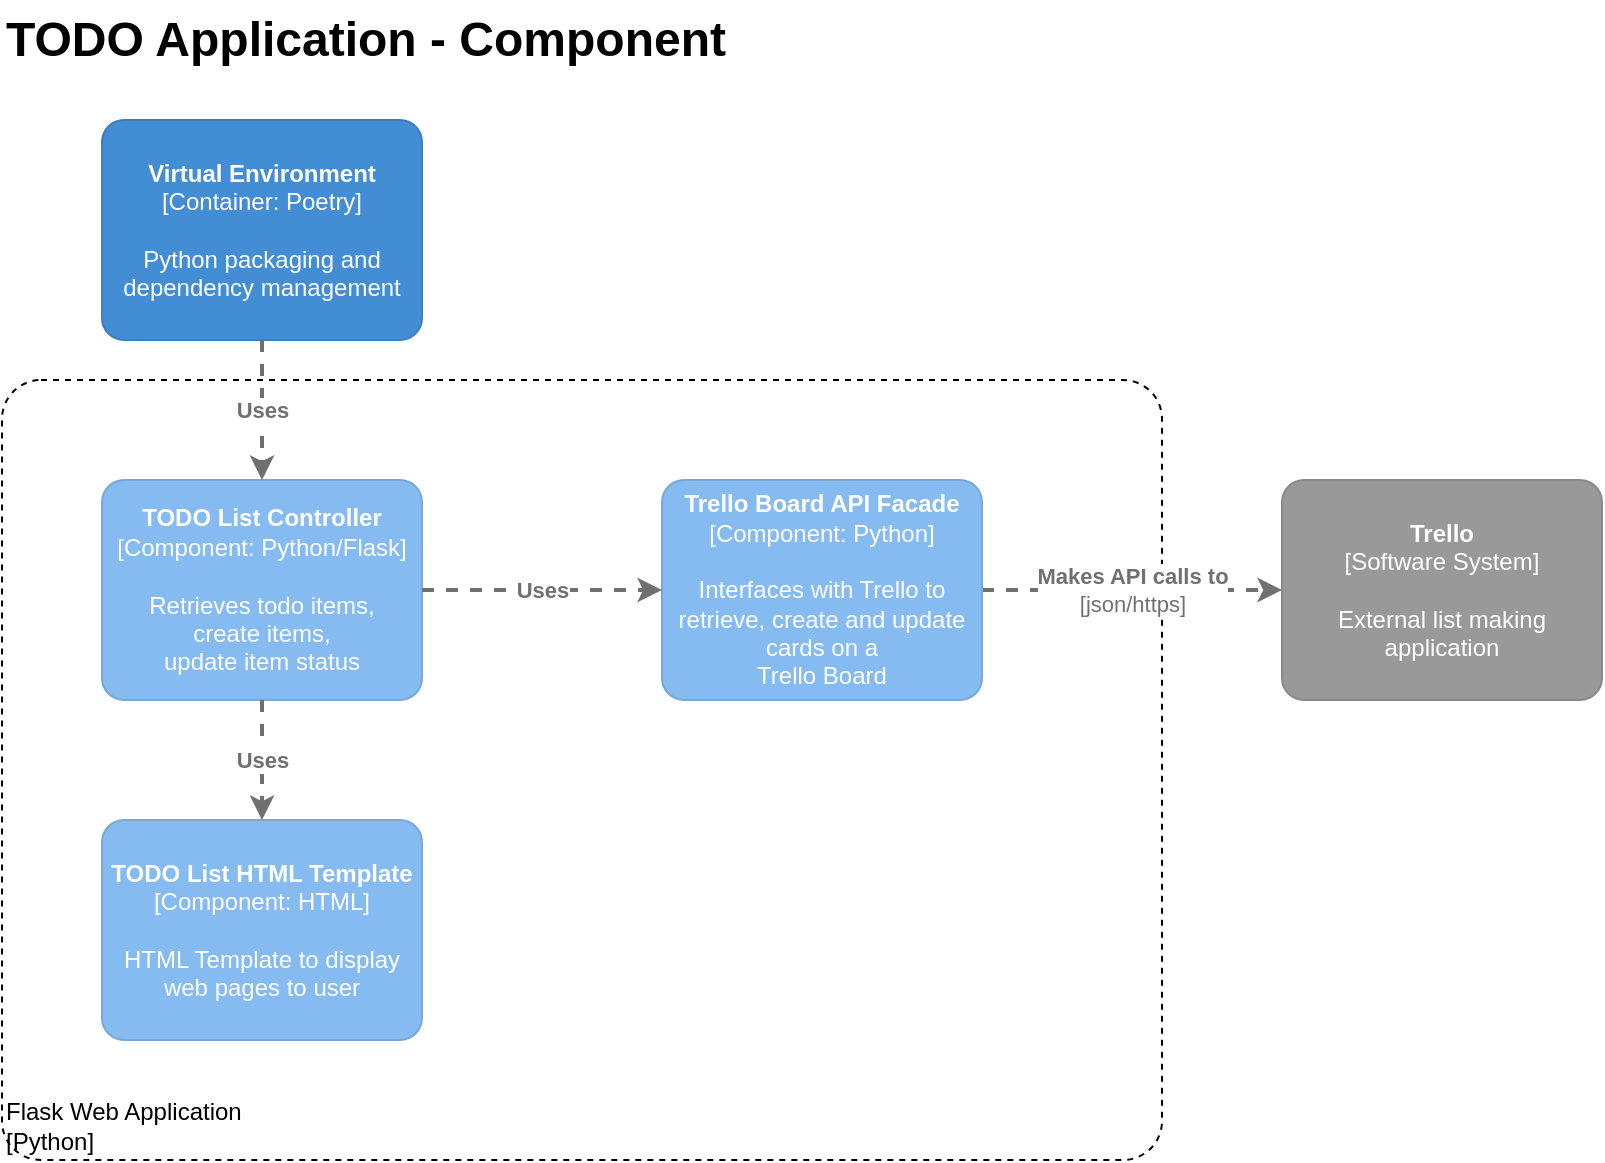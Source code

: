 <mxfile version="15.0.4" type="device"><diagram name="Page-1" id="929967ad-93f9-6ef4-fab6-5d389245f69c"><mxGraphModel dx="868" dy="482" grid="1" gridSize="10" guides="1" tooltips="1" connect="1" arrows="1" fold="1" page="1" pageScale="1.5" pageWidth="1169" pageHeight="826" background="none" math="0" shadow="0"><root><mxCell id="0" style=";html=1;"/><mxCell id="1" style=";html=1;" parent="0"/><object placeholders="1" c4Name="Flask Web Application" c4Type="ExecutionEnvironment" c4Application="Python" label="&lt;div style=&quot;text-align: left&quot;&gt;%c4Name%&lt;/div&gt;&lt;div style=&quot;text-align: left&quot;&gt;[%c4Application%]&lt;/div&gt;" id="hBDQb-jL_9lIFSvjL8wG-2"><mxCell style="rounded=1;whiteSpace=wrap;html=1;labelBackgroundColor=none;fontColor=#000000;align=left;arcSize=5;strokeColor=#000000;verticalAlign=bottom;metaEdit=1;metaData={&quot;c4Type&quot;:{&quot;editable&quot;:false}};points=[[0.25,0,0],[0.5,0,0],[0.75,0,0],[1,0.25,0],[1,0.5,0],[1,0.75,0],[0.75,1,0],[0.5,1,0],[0.25,1,0],[0,0.75,0],[0,0.5,0],[0,0.25,0]];dashed=1;fillColor=none;" parent="1" vertex="1"><mxGeometry x="20" y="210" width="580" height="390" as="geometry"/></mxCell></object><object placeholders="1" c4Name="Trello" c4Type="Software System" c4Description="External list making &#10;application" label="&lt;b&gt;%c4Name%&lt;/b&gt;&lt;div&gt;[%c4Type%]&lt;/div&gt;&lt;br&gt;&lt;div&gt;%c4Description%&lt;/div&gt;" id="tlPKQ68BPM7gxqmw7oti-6"><mxCell style="rounded=1;whiteSpace=wrap;html=1;labelBackgroundColor=none;fillColor=#999999;fontColor=#ffffff;align=center;arcSize=10;strokeColor=#8A8A8A;metaEdit=1;metaData={&quot;c4Type&quot;:{&quot;editable&quot;:false}};points=[[0.25,0,0],[0.5,0,0],[0.75,0,0],[1,0.25,0],[1,0.5,0],[1,0.75,0],[0.75,1,0],[0.5,1,0],[0.25,1,0],[0,0.75,0],[0,0.5,0],[0,0.25,0]];" parent="1" vertex="1"><mxGeometry x="660" y="260" width="160" height="110.0" as="geometry"/></mxCell></object><mxCell id="tlPKQ68BPM7gxqmw7oti-11" value="TODO Application - Component" style="text;strokeColor=none;fillColor=none;html=1;fontSize=24;fontStyle=1;verticalAlign=middle;align=left;" parent="1" vertex="1"><mxGeometry x="20" y="20" width="100" height="40" as="geometry"/></mxCell><object placeholders="1" c4Name="Virtual Environment" c4Type="Container" c4Technology="Poetry" c4Description="Python packaging and &#10;dependency management" label="&lt;b&gt;%c4Name%&lt;/b&gt;&lt;div&gt;[%c4Type%: %c4Technology%]&lt;/div&gt;&lt;br&gt;&lt;div&gt;%c4Description%&lt;/div&gt;" id="hBDQb-jL_9lIFSvjL8wG-4"><mxCell style="rounded=1;whiteSpace=wrap;html=1;labelBackgroundColor=none;fillColor=#438DD5;fontColor=#ffffff;align=center;arcSize=10;strokeColor=#3C7FC0;metaEdit=1;metaData={&quot;c4Type&quot;:{&quot;editable&quot;:false}};points=[[0.25,0,0],[0.5,0,0],[0.75,0,0],[1,0.25,0],[1,0.5,0],[1,0.75,0],[0.75,1,0],[0.5,1,0],[0.25,1,0],[0,0.75,0],[0,0.5,0],[0,0.25,0]];" parent="1" vertex="1"><mxGeometry x="70" y="80" width="160" height="110.0" as="geometry"/></mxCell></object><object placeholders="1" c4Type="Relationship" c4Technology="json/https" c4Description="Makes API calls to" label="&lt;div style=&quot;text-align: left&quot;&gt;&lt;div style=&quot;text-align: center&quot;&gt;&lt;b&gt;%c4Description%&lt;/b&gt;&lt;/div&gt;&lt;div style=&quot;text-align: center&quot;&gt;[%c4Technology%]&lt;/div&gt;&lt;/div&gt;" id="hBDQb-jL_9lIFSvjL8wG-6"><mxCell style="edgeStyle=none;rounded=0;html=1;entryX=0;entryY=0.5;jettySize=auto;orthogonalLoop=1;strokeColor=#707070;strokeWidth=2;fontColor=#707070;jumpStyle=none;dashed=1;metaEdit=1;metaData={&quot;c4Type&quot;:{&quot;editable&quot;:false}};entryDx=0;entryDy=0;entryPerimeter=0;exitX=1;exitY=0.5;exitDx=0;exitDy=0;exitPerimeter=0;" parent="1" source="Mnnae5U8AeEg6_Mj3DEH-6" target="tlPKQ68BPM7gxqmw7oti-6" edge="1"><mxGeometry width="160" relative="1" as="geometry"><mxPoint x="510" y="495" as="sourcePoint"/><mxPoint x="550" y="140" as="targetPoint"/></mxGeometry></mxCell></object><object placeholders="1" c4Name="TODO List Controller" c4Type="Component" c4Technology="Python/Flask" c4Description="Retrieves todo items,&#10;create items,&#10;update item status" label="&lt;b&gt;%c4Name%&lt;/b&gt;&lt;div&gt;[%c4Type%: %c4Technology%]&lt;/div&gt;&lt;br&gt;&lt;div&gt;%c4Description%&lt;/div&gt;" id="Mnnae5U8AeEg6_Mj3DEH-1"><mxCell style="rounded=1;whiteSpace=wrap;html=1;labelBackgroundColor=none;fillColor=#85BBF0;fontColor=#ffffff;align=center;arcSize=10;strokeColor=#78A8D8;metaEdit=1;metaData={&quot;c4Type&quot;:{&quot;editable&quot;:false}};points=[[0.25,0,0],[0.5,0,0],[0.75,0,0],[1,0.25,0],[1,0.5,0],[1,0.75,0],[0.75,1,0],[0.5,1,0],[0.25,1,0],[0,0.75,0],[0,0.5,0],[0,0.25,0]];" vertex="1" parent="1"><mxGeometry x="70" y="260" width="160" height="110.0" as="geometry"/></mxCell></object><object placeholders="1" c4Name="TODO List HTML Template" c4Type="Component" c4Technology="HTML" c4Description="HTML Template to display web pages to user" label="&lt;b&gt;%c4Name%&lt;/b&gt;&lt;div&gt;[%c4Type%: %c4Technology%]&lt;/div&gt;&lt;br&gt;&lt;div&gt;%c4Description%&lt;/div&gt;" id="Mnnae5U8AeEg6_Mj3DEH-3"><mxCell style="rounded=1;whiteSpace=wrap;html=1;labelBackgroundColor=none;fillColor=#85BBF0;fontColor=#ffffff;align=center;arcSize=10;strokeColor=#78A8D8;metaEdit=1;metaData={&quot;c4Type&quot;:{&quot;editable&quot;:false}};points=[[0.25,0,0],[0.5,0,0],[0.75,0,0],[1,0.25,0],[1,0.5,0],[1,0.75,0],[0.75,1,0],[0.5,1,0],[0.25,1,0],[0,0.75,0],[0,0.5,0],[0,0.25,0]];" vertex="1" parent="1"><mxGeometry x="70" y="430" width="160" height="110.0" as="geometry"/></mxCell></object><mxCell id="Mnnae5U8AeEg6_Mj3DEH-5" value="Uses" style="endArrow=classic;html=1;exitX=0.5;exitY=1;exitDx=0;exitDy=0;exitPerimeter=0;entryX=0.5;entryY=0;entryDx=0;entryDy=0;entryPerimeter=0;strokeColor=#707070;fontColor=#707070;fontStyle=1;dashed=1;strokeWidth=2;" edge="1" parent="1" source="Mnnae5U8AeEg6_Mj3DEH-1" target="Mnnae5U8AeEg6_Mj3DEH-3"><mxGeometry width="50" height="50" relative="1" as="geometry"><mxPoint x="400" y="530" as="sourcePoint"/><mxPoint x="450" y="480" as="targetPoint"/></mxGeometry></mxCell><object placeholders="1" c4Name="Trello Board API Facade" c4Type="Component" c4Technology="Python" c4Description="Interfaces with Trello to retrieve,  create and update cards on a&#10;Trello Board" label="&lt;b&gt;%c4Name%&lt;/b&gt;&lt;div&gt;[%c4Type%: %c4Technology%]&lt;/div&gt;&lt;br&gt;&lt;div&gt;%c4Description%&lt;/div&gt;" id="Mnnae5U8AeEg6_Mj3DEH-6"><mxCell style="rounded=1;whiteSpace=wrap;html=1;labelBackgroundColor=none;fillColor=#85BBF0;fontColor=#ffffff;align=center;arcSize=10;strokeColor=#78A8D8;metaEdit=1;metaData={&quot;c4Type&quot;:{&quot;editable&quot;:false}};points=[[0.25,0,0],[0.5,0,0],[0.75,0,0],[1,0.25,0],[1,0.5,0],[1,0.75,0],[0.75,1,0],[0.5,1,0],[0.25,1,0],[0,0.75,0],[0,0.5,0],[0,0.25,0]];" vertex="1" parent="1"><mxGeometry x="350" y="260" width="160" height="110.0" as="geometry"/></mxCell></object><mxCell id="Mnnae5U8AeEg6_Mj3DEH-7" value="Uses" style="endArrow=classic;html=1;exitX=1;exitY=0.5;exitDx=0;exitDy=0;exitPerimeter=0;strokeColor=#707070;fontColor=#707070;fontStyle=1;entryX=0;entryY=0.5;entryDx=0;entryDy=0;entryPerimeter=0;dashed=1;strokeWidth=2;" edge="1" parent="1" source="Mnnae5U8AeEg6_Mj3DEH-1" target="Mnnae5U8AeEg6_Mj3DEH-6"><mxGeometry width="50" height="50" relative="1" as="geometry"><mxPoint x="160" y="380" as="sourcePoint"/><mxPoint x="160" y="440" as="targetPoint"/></mxGeometry></mxCell><mxCell id="Mnnae5U8AeEg6_Mj3DEH-8" value="Uses" style="endArrow=classic;html=1;exitX=0.5;exitY=1;exitDx=0;exitDy=0;exitPerimeter=0;strokeColor=#707070;fontColor=#707070;fontStyle=1;entryX=0.5;entryY=0;entryDx=0;entryDy=0;entryPerimeter=0;dashed=1;strokeWidth=2;" edge="1" parent="1" source="hBDQb-jL_9lIFSvjL8wG-4" target="Mnnae5U8AeEg6_Mj3DEH-1"><mxGeometry width="50" height="50" relative="1" as="geometry"><mxPoint x="240" y="325" as="sourcePoint"/><mxPoint x="360" y="325" as="targetPoint"/></mxGeometry></mxCell></root></mxGraphModel></diagram></mxfile>